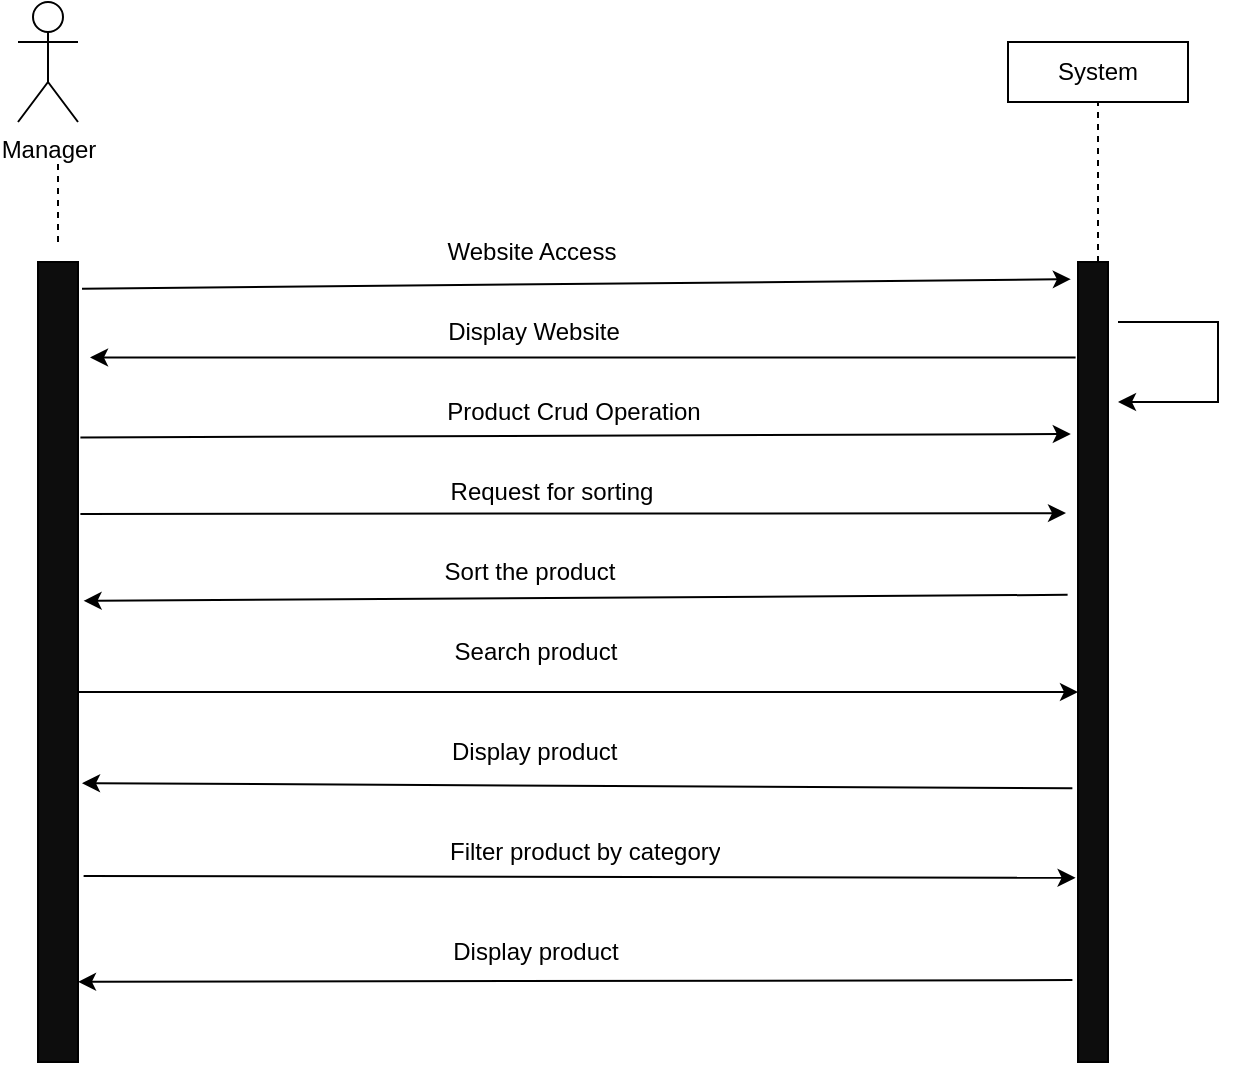 <mxfile version="22.0.8" type="device">
  <diagram name="Page-1" id="qB2ZptyGd3oPfjCb2p3Y">
    <mxGraphModel dx="1290" dy="613" grid="1" gridSize="10" guides="1" tooltips="1" connect="1" arrows="1" fold="1" page="1" pageScale="1" pageWidth="850" pageHeight="1100" math="0" shadow="0">
      <root>
        <mxCell id="0" />
        <mxCell id="1" parent="0" />
        <mxCell id="tOT_nHUn_iGKEZ_6YJt0-4" value="Manager" style="shape=umlActor;verticalLabelPosition=bottom;verticalAlign=top;html=1;outlineConnect=0;" vertex="1" parent="1">
          <mxGeometry x="70" y="30" width="30" height="60" as="geometry" />
        </mxCell>
        <mxCell id="tOT_nHUn_iGKEZ_6YJt0-6" value="System" style="rounded=0;whiteSpace=wrap;html=1;" vertex="1" parent="1">
          <mxGeometry x="565" y="50" width="90" height="30" as="geometry" />
        </mxCell>
        <mxCell id="tOT_nHUn_iGKEZ_6YJt0-7" value="" style="endArrow=none;dashed=1;html=1;rounded=0;" edge="1" parent="1">
          <mxGeometry width="50" height="50" relative="1" as="geometry">
            <mxPoint x="90" y="150" as="sourcePoint" />
            <mxPoint x="90" y="110" as="targetPoint" />
          </mxGeometry>
        </mxCell>
        <mxCell id="tOT_nHUn_iGKEZ_6YJt0-8" value="" style="endArrow=none;dashed=1;html=1;rounded=0;exitX=0.5;exitY=0;exitDx=0;exitDy=0;entryX=0.5;entryY=1;entryDx=0;entryDy=0;" edge="1" parent="1" target="tOT_nHUn_iGKEZ_6YJt0-6">
          <mxGeometry width="50" height="50" relative="1" as="geometry">
            <mxPoint x="610" y="160" as="sourcePoint" />
            <mxPoint x="620" y="90" as="targetPoint" />
          </mxGeometry>
        </mxCell>
        <mxCell id="tOT_nHUn_iGKEZ_6YJt0-9" value="" style="endArrow=classic;html=1;rounded=0;exitX=1.1;exitY=0.031;exitDx=0;exitDy=0;exitPerimeter=0;entryX=-0.18;entryY=0.02;entryDx=0;entryDy=0;entryPerimeter=0;" edge="1" parent="1">
          <mxGeometry width="50" height="50" relative="1" as="geometry">
            <mxPoint x="102" y="173.33" as="sourcePoint" />
            <mxPoint x="596.4" y="168.6" as="targetPoint" />
          </mxGeometry>
        </mxCell>
        <mxCell id="tOT_nHUn_iGKEZ_6YJt0-10" value="" style="endArrow=classic;html=1;rounded=0;entryX=1.3;entryY=0.111;entryDx=0;entryDy=0;entryPerimeter=0;exitX=-0.06;exitY=0.111;exitDx=0;exitDy=0;exitPerimeter=0;" edge="1" parent="1">
          <mxGeometry width="50" height="50" relative="1" as="geometry">
            <mxPoint x="598.8" y="207.73" as="sourcePoint" />
            <mxPoint x="106" y="207.73" as="targetPoint" />
          </mxGeometry>
        </mxCell>
        <mxCell id="tOT_nHUn_iGKEZ_6YJt0-11" value="" style="endArrow=classic;html=1;rounded=0;exitX=1.06;exitY=0.204;exitDx=0;exitDy=0;exitPerimeter=0;entryX=-0.18;entryY=0.2;entryDx=0;entryDy=0;entryPerimeter=0;" edge="1" parent="1">
          <mxGeometry width="50" height="50" relative="1" as="geometry">
            <mxPoint x="101.2" y="247.72" as="sourcePoint" />
            <mxPoint x="596.4" y="246" as="targetPoint" />
          </mxGeometry>
        </mxCell>
        <mxCell id="tOT_nHUn_iGKEZ_6YJt0-12" value="" style="endArrow=classic;html=1;rounded=0;exitX=1.06;exitY=0.293;exitDx=0;exitDy=0;exitPerimeter=0;entryX=-0.3;entryY=0.292;entryDx=0;entryDy=0;entryPerimeter=0;" edge="1" parent="1">
          <mxGeometry width="50" height="50" relative="1" as="geometry">
            <mxPoint x="101.2" y="285.99" as="sourcePoint" />
            <mxPoint x="594" y="285.56" as="targetPoint" />
          </mxGeometry>
        </mxCell>
        <mxCell id="tOT_nHUn_iGKEZ_6YJt0-13" value="" style="endArrow=classic;html=1;rounded=0;entryX=1.14;entryY=0.394;entryDx=0;entryDy=0;entryPerimeter=0;exitX=-0.26;exitY=0.387;exitDx=0;exitDy=0;exitPerimeter=0;" edge="1" parent="1">
          <mxGeometry width="50" height="50" relative="1" as="geometry">
            <mxPoint x="594.8" y="326.41" as="sourcePoint" />
            <mxPoint x="102.8" y="329.42" as="targetPoint" />
          </mxGeometry>
        </mxCell>
        <mxCell id="tOT_nHUn_iGKEZ_6YJt0-14" value="Website Access" style="text;html=1;strokeColor=none;fillColor=none;align=center;verticalAlign=middle;whiteSpace=wrap;rounded=0;" vertex="1" parent="1">
          <mxGeometry x="277" y="140" width="100" height="30" as="geometry" />
        </mxCell>
        <mxCell id="tOT_nHUn_iGKEZ_6YJt0-15" value="Display Website" style="text;html=1;strokeColor=none;fillColor=none;align=center;verticalAlign=middle;whiteSpace=wrap;rounded=0;" vertex="1" parent="1">
          <mxGeometry x="268" y="180" width="120" height="30" as="geometry" />
        </mxCell>
        <mxCell id="tOT_nHUn_iGKEZ_6YJt0-16" value="Product Crud Operation" style="text;html=1;strokeColor=none;fillColor=none;align=center;verticalAlign=middle;whiteSpace=wrap;rounded=0;" vertex="1" parent="1">
          <mxGeometry x="278" y="220" width="140" height="30" as="geometry" />
        </mxCell>
        <mxCell id="tOT_nHUn_iGKEZ_6YJt0-17" value="Request for sorting" style="text;html=1;strokeColor=none;fillColor=none;align=center;verticalAlign=middle;whiteSpace=wrap;rounded=0;" vertex="1" parent="1">
          <mxGeometry x="272" y="260" width="130" height="30" as="geometry" />
        </mxCell>
        <mxCell id="tOT_nHUn_iGKEZ_6YJt0-18" value="Sort the product" style="text;html=1;strokeColor=none;fillColor=none;align=center;verticalAlign=middle;whiteSpace=wrap;rounded=0;" vertex="1" parent="1">
          <mxGeometry x="261" y="300" width="130" height="30" as="geometry" />
        </mxCell>
        <mxCell id="tOT_nHUn_iGKEZ_6YJt0-19" value="" style="endArrow=classic;html=1;rounded=0;exitX=1;exitY=0.5;exitDx=0;exitDy=0;entryX=0;entryY=0.5;entryDx=0;entryDy=0;" edge="1" parent="1">
          <mxGeometry width="50" height="50" relative="1" as="geometry">
            <mxPoint x="100" y="375" as="sourcePoint" />
            <mxPoint x="600" y="375" as="targetPoint" />
          </mxGeometry>
        </mxCell>
        <mxCell id="tOT_nHUn_iGKEZ_6YJt0-20" value="Search product" style="text;html=1;strokeColor=none;fillColor=none;align=center;verticalAlign=middle;whiteSpace=wrap;rounded=0;" vertex="1" parent="1">
          <mxGeometry x="279" y="340" width="100" height="30" as="geometry" />
        </mxCell>
        <mxCell id="tOT_nHUn_iGKEZ_6YJt0-21" value="" style="endArrow=classic;html=1;rounded=0;entryX=1.1;entryY=0.606;entryDx=0;entryDy=0;entryPerimeter=0;exitX=-0.14;exitY=0.612;exitDx=0;exitDy=0;exitPerimeter=0;" edge="1" parent="1">
          <mxGeometry width="50" height="50" relative="1" as="geometry">
            <mxPoint x="597.2" y="423.16" as="sourcePoint" />
            <mxPoint x="102" y="420.58" as="targetPoint" />
          </mxGeometry>
        </mxCell>
        <mxCell id="tOT_nHUn_iGKEZ_6YJt0-22" value="" style="endArrow=classic;html=1;rounded=0;exitX=1.14;exitY=0.714;exitDx=0;exitDy=0;exitPerimeter=0;entryX=-0.06;entryY=0.716;entryDx=0;entryDy=0;entryPerimeter=0;" edge="1" parent="1">
          <mxGeometry width="50" height="50" relative="1" as="geometry">
            <mxPoint x="102.8" y="467.02" as="sourcePoint" />
            <mxPoint x="598.8" y="467.88" as="targetPoint" />
          </mxGeometry>
        </mxCell>
        <mxCell id="tOT_nHUn_iGKEZ_6YJt0-23" value="Display product" style="text;strokeColor=none;fillColor=none;align=left;verticalAlign=middle;spacingLeft=4;spacingRight=4;overflow=hidden;points=[[0,0.5],[1,0.5]];portConstraint=eastwest;rotatable=0;whiteSpace=wrap;html=1;" vertex="1" parent="1">
          <mxGeometry x="281" y="390" width="95" height="30" as="geometry" />
        </mxCell>
        <mxCell id="tOT_nHUn_iGKEZ_6YJt0-24" value="Filter product by category" style="text;strokeColor=none;fillColor=none;align=left;verticalAlign=middle;spacingLeft=4;spacingRight=4;overflow=hidden;points=[[0,0.5],[1,0.5]];portConstraint=eastwest;rotatable=0;whiteSpace=wrap;html=1;" vertex="1" parent="1">
          <mxGeometry x="280" y="440" width="170" height="30" as="geometry" />
        </mxCell>
        <mxCell id="tOT_nHUn_iGKEZ_6YJt0-25" value="" style="endArrow=classic;html=1;rounded=0;entryX=1;entryY=0.837;entryDx=0;entryDy=0;entryPerimeter=0;exitX=-0.14;exitY=0.835;exitDx=0;exitDy=0;exitPerimeter=0;" edge="1" parent="1">
          <mxGeometry width="50" height="50" relative="1" as="geometry">
            <mxPoint x="597.2" y="519.05" as="sourcePoint" />
            <mxPoint x="100" y="519.91" as="targetPoint" />
          </mxGeometry>
        </mxCell>
        <mxCell id="tOT_nHUn_iGKEZ_6YJt0-26" value="Display product" style="text;html=1;strokeColor=none;fillColor=none;align=center;verticalAlign=middle;whiteSpace=wrap;rounded=0;" vertex="1" parent="1">
          <mxGeometry x="281.5" y="490" width="94" height="30" as="geometry" />
        </mxCell>
        <mxCell id="tOT_nHUn_iGKEZ_6YJt0-30" value="" style="html=1;points=[[0,0,0,0,5],[0,1,0,0,-5],[1,0,0,0,5],[1,1,0,0,-5]];perimeter=orthogonalPerimeter;outlineConnect=0;targetShapes=umlLifeline;portConstraint=eastwest;newEdgeStyle={&quot;curved&quot;:0,&quot;rounded&quot;:0};fillColor=#0D0D0D;" vertex="1" parent="1">
          <mxGeometry x="80" y="160" width="20" height="400" as="geometry" />
        </mxCell>
        <mxCell id="tOT_nHUn_iGKEZ_6YJt0-31" value="" style="html=1;points=[[0,0,0,0,5],[0,1,0,0,-5],[1,0,0,0,5],[1,1,0,0,-5]];perimeter=orthogonalPerimeter;outlineConnect=0;targetShapes=umlLifeline;portConstraint=eastwest;newEdgeStyle={&quot;curved&quot;:0,&quot;rounded&quot;:0};fillColor=#0D0D0D;" vertex="1" parent="1">
          <mxGeometry x="600" y="160" width="15" height="400" as="geometry" />
        </mxCell>
        <mxCell id="tOT_nHUn_iGKEZ_6YJt0-32" value="" style="endArrow=classic;html=1;rounded=0;" edge="1" parent="1">
          <mxGeometry width="50" height="50" relative="1" as="geometry">
            <mxPoint x="620" y="190" as="sourcePoint" />
            <mxPoint x="620" y="230" as="targetPoint" />
            <Array as="points">
              <mxPoint x="670" y="190" />
              <mxPoint x="670" y="230" />
            </Array>
          </mxGeometry>
        </mxCell>
      </root>
    </mxGraphModel>
  </diagram>
</mxfile>
